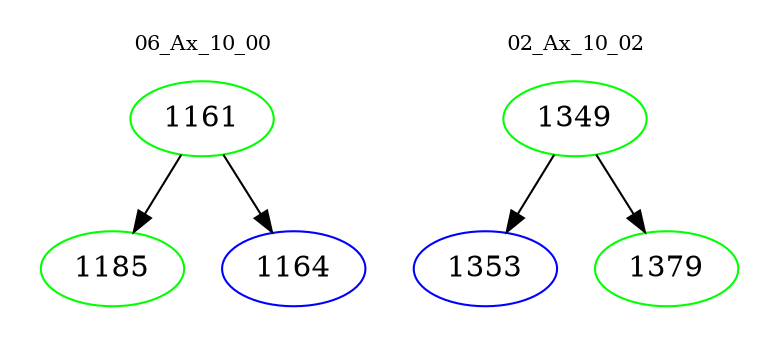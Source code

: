 digraph{
subgraph cluster_0 {
color = white
label = "06_Ax_10_00";
fontsize=10;
T0_1161 [label="1161", color="green"]
T0_1161 -> T0_1185 [color="black"]
T0_1185 [label="1185", color="green"]
T0_1161 -> T0_1164 [color="black"]
T0_1164 [label="1164", color="blue"]
}
subgraph cluster_1 {
color = white
label = "02_Ax_10_02";
fontsize=10;
T1_1349 [label="1349", color="green"]
T1_1349 -> T1_1353 [color="black"]
T1_1353 [label="1353", color="blue"]
T1_1349 -> T1_1379 [color="black"]
T1_1379 [label="1379", color="green"]
}
}
